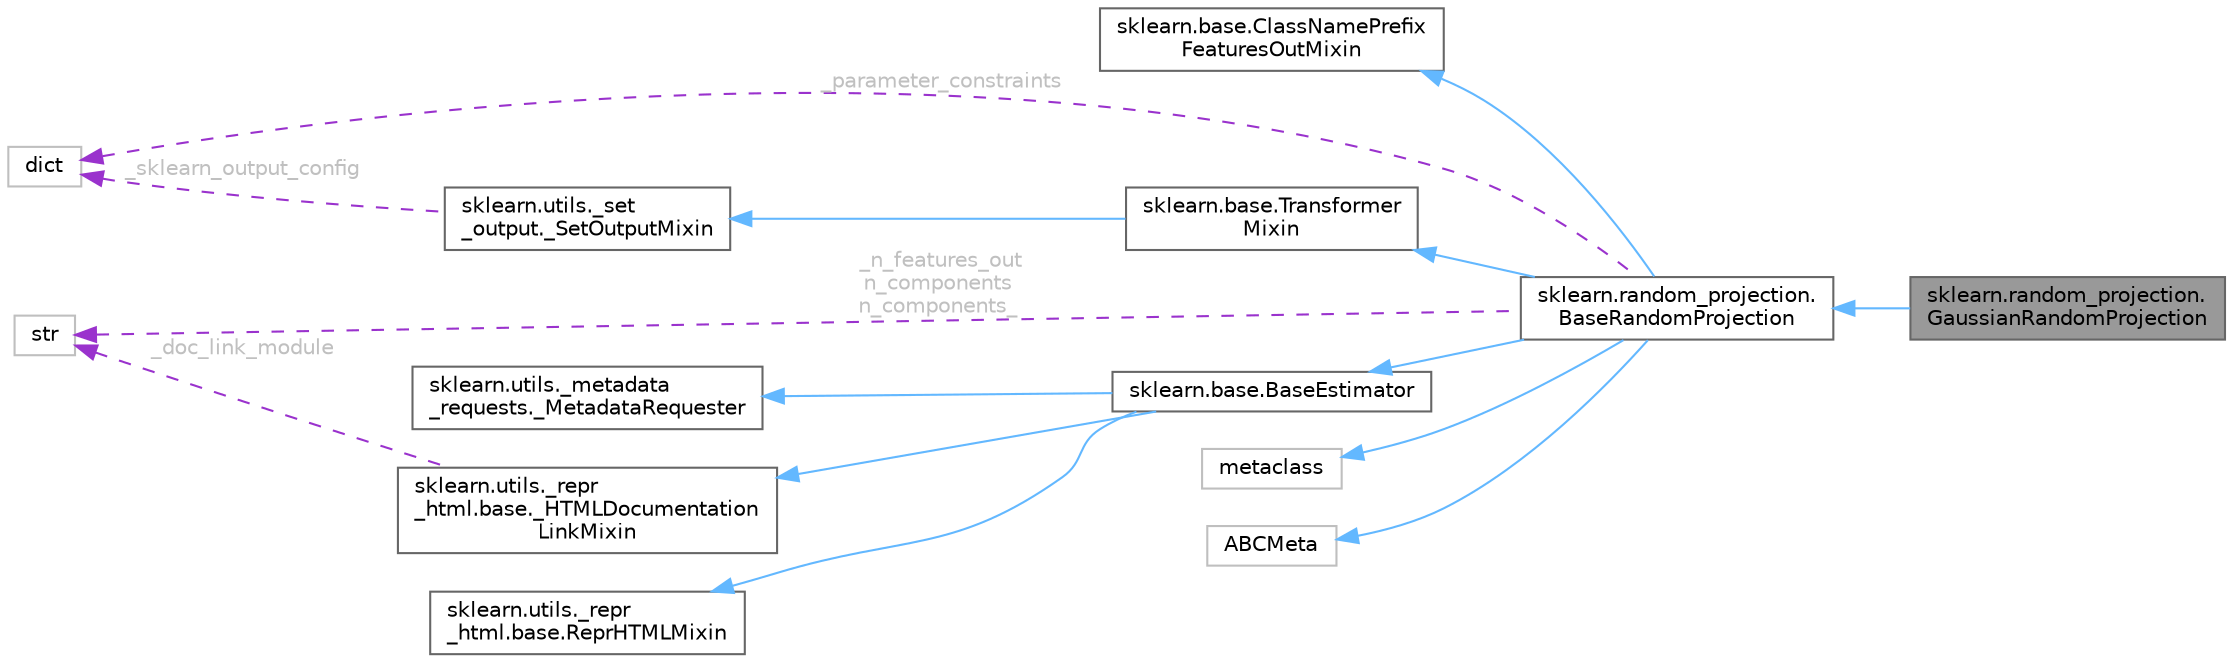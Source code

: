 digraph "sklearn.random_projection.GaussianRandomProjection"
{
 // LATEX_PDF_SIZE
  bgcolor="transparent";
  edge [fontname=Helvetica,fontsize=10,labelfontname=Helvetica,labelfontsize=10];
  node [fontname=Helvetica,fontsize=10,shape=box,height=0.2,width=0.4];
  rankdir="LR";
  Node1 [id="Node000001",label="sklearn.random_projection.\lGaussianRandomProjection",height=0.2,width=0.4,color="gray40", fillcolor="grey60", style="filled", fontcolor="black",tooltip=" "];
  Node2 -> Node1 [id="edge15_Node000001_Node000002",dir="back",color="steelblue1",style="solid",tooltip=" "];
  Node2 [id="Node000002",label="sklearn.random_projection.\lBaseRandomProjection",height=0.2,width=0.4,color="gray40", fillcolor="white", style="filled",URL="$db/d2c/classsklearn_1_1random__projection_1_1BaseRandomProjection.html",tooltip=" "];
  Node3 -> Node2 [id="edge16_Node000002_Node000003",dir="back",color="steelblue1",style="solid",tooltip=" "];
  Node3 [id="Node000003",label="sklearn.base.ClassNamePrefix\lFeaturesOutMixin",height=0.2,width=0.4,color="gray40", fillcolor="white", style="filled",URL="$df/d7d/classsklearn_1_1base_1_1ClassNamePrefixFeaturesOutMixin.html",tooltip=" "];
  Node4 -> Node2 [id="edge17_Node000002_Node000004",dir="back",color="steelblue1",style="solid",tooltip=" "];
  Node4 [id="Node000004",label="sklearn.base.Transformer\lMixin",height=0.2,width=0.4,color="gray40", fillcolor="white", style="filled",URL="$d7/d72/classsklearn_1_1base_1_1TransformerMixin.html",tooltip=" "];
  Node5 -> Node4 [id="edge18_Node000004_Node000005",dir="back",color="steelblue1",style="solid",tooltip=" "];
  Node5 [id="Node000005",label="sklearn.utils._set\l_output._SetOutputMixin",height=0.2,width=0.4,color="gray40", fillcolor="white", style="filled",URL="$d3/d75/classsklearn_1_1utils_1_1__set__output_1_1__SetOutputMixin.html",tooltip=" "];
  Node6 -> Node5 [id="edge19_Node000005_Node000006",dir="back",color="darkorchid3",style="dashed",tooltip=" ",label=" _sklearn_output_config",fontcolor="grey" ];
  Node6 [id="Node000006",label="dict",height=0.2,width=0.4,color="grey75", fillcolor="white", style="filled",tooltip=" "];
  Node7 -> Node2 [id="edge20_Node000002_Node000007",dir="back",color="steelblue1",style="solid",tooltip=" "];
  Node7 [id="Node000007",label="sklearn.base.BaseEstimator",height=0.2,width=0.4,color="gray40", fillcolor="white", style="filled",URL="$d3/d20/classsklearn_1_1base_1_1BaseEstimator.html",tooltip=" "];
  Node8 -> Node7 [id="edge21_Node000007_Node000008",dir="back",color="steelblue1",style="solid",tooltip=" "];
  Node8 [id="Node000008",label="sklearn.utils._repr\l_html.base.ReprHTMLMixin",height=0.2,width=0.4,color="gray40", fillcolor="white", style="filled",URL="$d3/d50/classsklearn_1_1utils_1_1__repr__html_1_1base_1_1ReprHTMLMixin.html",tooltip=" "];
  Node9 -> Node7 [id="edge22_Node000007_Node000009",dir="back",color="steelblue1",style="solid",tooltip=" "];
  Node9 [id="Node000009",label="sklearn.utils._repr\l_html.base._HTMLDocumentation\lLinkMixin",height=0.2,width=0.4,color="gray40", fillcolor="white", style="filled",URL="$d5/d05/classsklearn_1_1utils_1_1__repr__html_1_1base_1_1__HTMLDocumentationLinkMixin.html",tooltip=" "];
  Node10 -> Node9 [id="edge23_Node000009_Node000010",dir="back",color="darkorchid3",style="dashed",tooltip=" ",label=" _doc_link_module",fontcolor="grey" ];
  Node10 [id="Node000010",label="str",height=0.2,width=0.4,color="grey75", fillcolor="white", style="filled",tooltip=" "];
  Node11 -> Node7 [id="edge24_Node000007_Node000011",dir="back",color="steelblue1",style="solid",tooltip=" "];
  Node11 [id="Node000011",label="sklearn.utils._metadata\l_requests._MetadataRequester",height=0.2,width=0.4,color="gray40", fillcolor="white", style="filled",URL="$d6/dfa/classsklearn_1_1utils_1_1__metadata__requests_1_1__MetadataRequester.html",tooltip=" "];
  Node12 -> Node2 [id="edge25_Node000002_Node000012",dir="back",color="steelblue1",style="solid",tooltip=" "];
  Node12 [id="Node000012",label="metaclass",height=0.2,width=0.4,color="grey75", fillcolor="white", style="filled",URL="$d1/d9a/classmetaclass.html",tooltip=" "];
  Node13 -> Node2 [id="edge26_Node000002_Node000013",dir="back",color="steelblue1",style="solid",tooltip=" "];
  Node13 [id="Node000013",label="ABCMeta",height=0.2,width=0.4,color="grey75", fillcolor="white", style="filled",URL="$df/d42/classABCMeta.html",tooltip=" "];
  Node6 -> Node2 [id="edge27_Node000002_Node000006",dir="back",color="darkorchid3",style="dashed",tooltip=" ",label=" _parameter_constraints",fontcolor="grey" ];
  Node10 -> Node2 [id="edge28_Node000002_Node000010",dir="back",color="darkorchid3",style="dashed",tooltip=" ",label=" _n_features_out\nn_components\nn_components_",fontcolor="grey" ];
}

